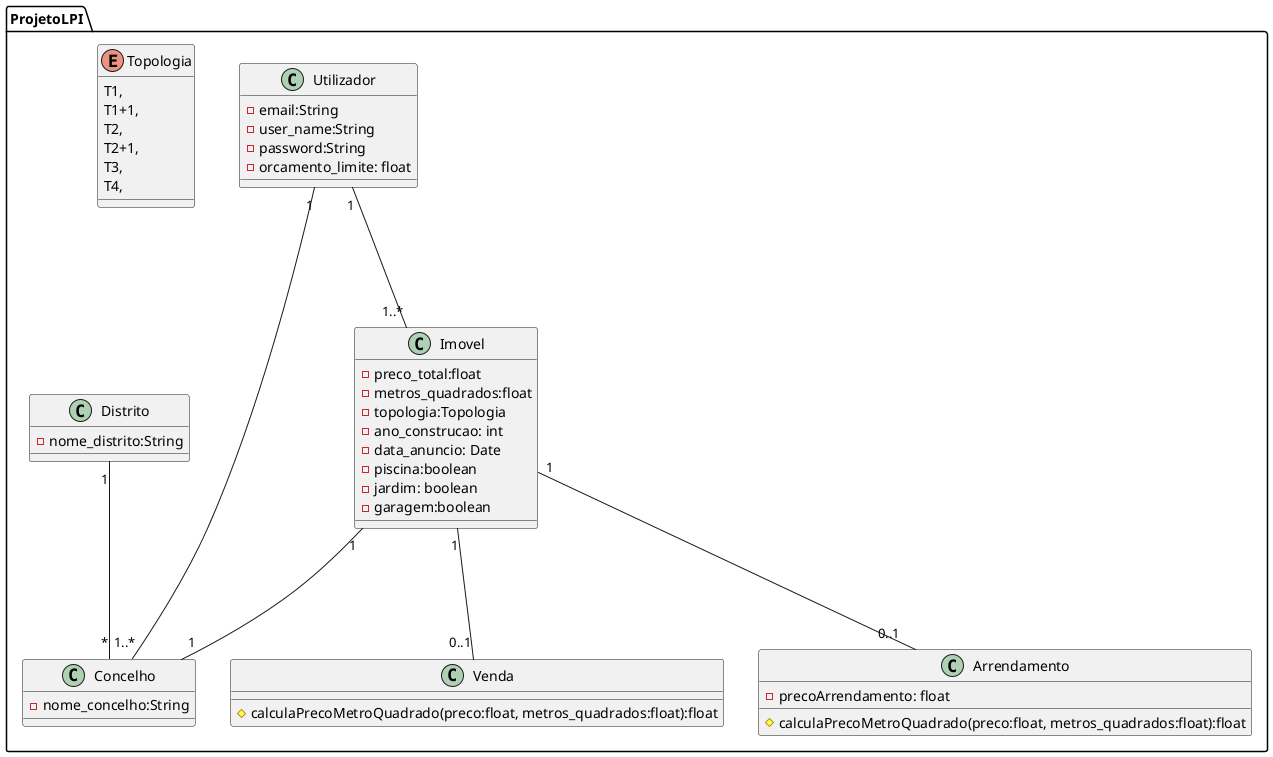 
@startuml projeto

package ProjetoLPI{


class Utilizador
{
    - email:String
    - user_name:String
    - password:String
    - orcamento_limite: float
}

class Imovel{
    - preco_total:float
    - metros_quadrados:float
    - topologia:Topologia
    - ano_construcao: int
    - data_anuncio: Date
    - piscina:boolean
    - jardim: boolean
    - garagem:boolean
}

class Venda{
    # calculaPrecoMetroQuadrado(preco:float, metros_quadrados:float):float
}

class Arrendamento{
    - precoArrendamento: float
    # calculaPrecoMetroQuadrado(preco:float, metros_quadrados:float):float
}

class Concelho{
    - nome_concelho:String
}

class Distrito{
    - nome_distrito:String
}

enum Topologia{
    T1,
    T1+1,
    T2,
    T2+1,
    T3,
    T4,
}



Imovel "1" --- "0..1" Venda
Imovel "1" --- "0..1" Arrendamento
Utilizador "1" --- "1..*" Imovel
Utilizador "1" --- "1..*" Concelho
Distrito "1" --- "*" Concelho
Imovel "1" --- "1" Concelho

}

@enduml

